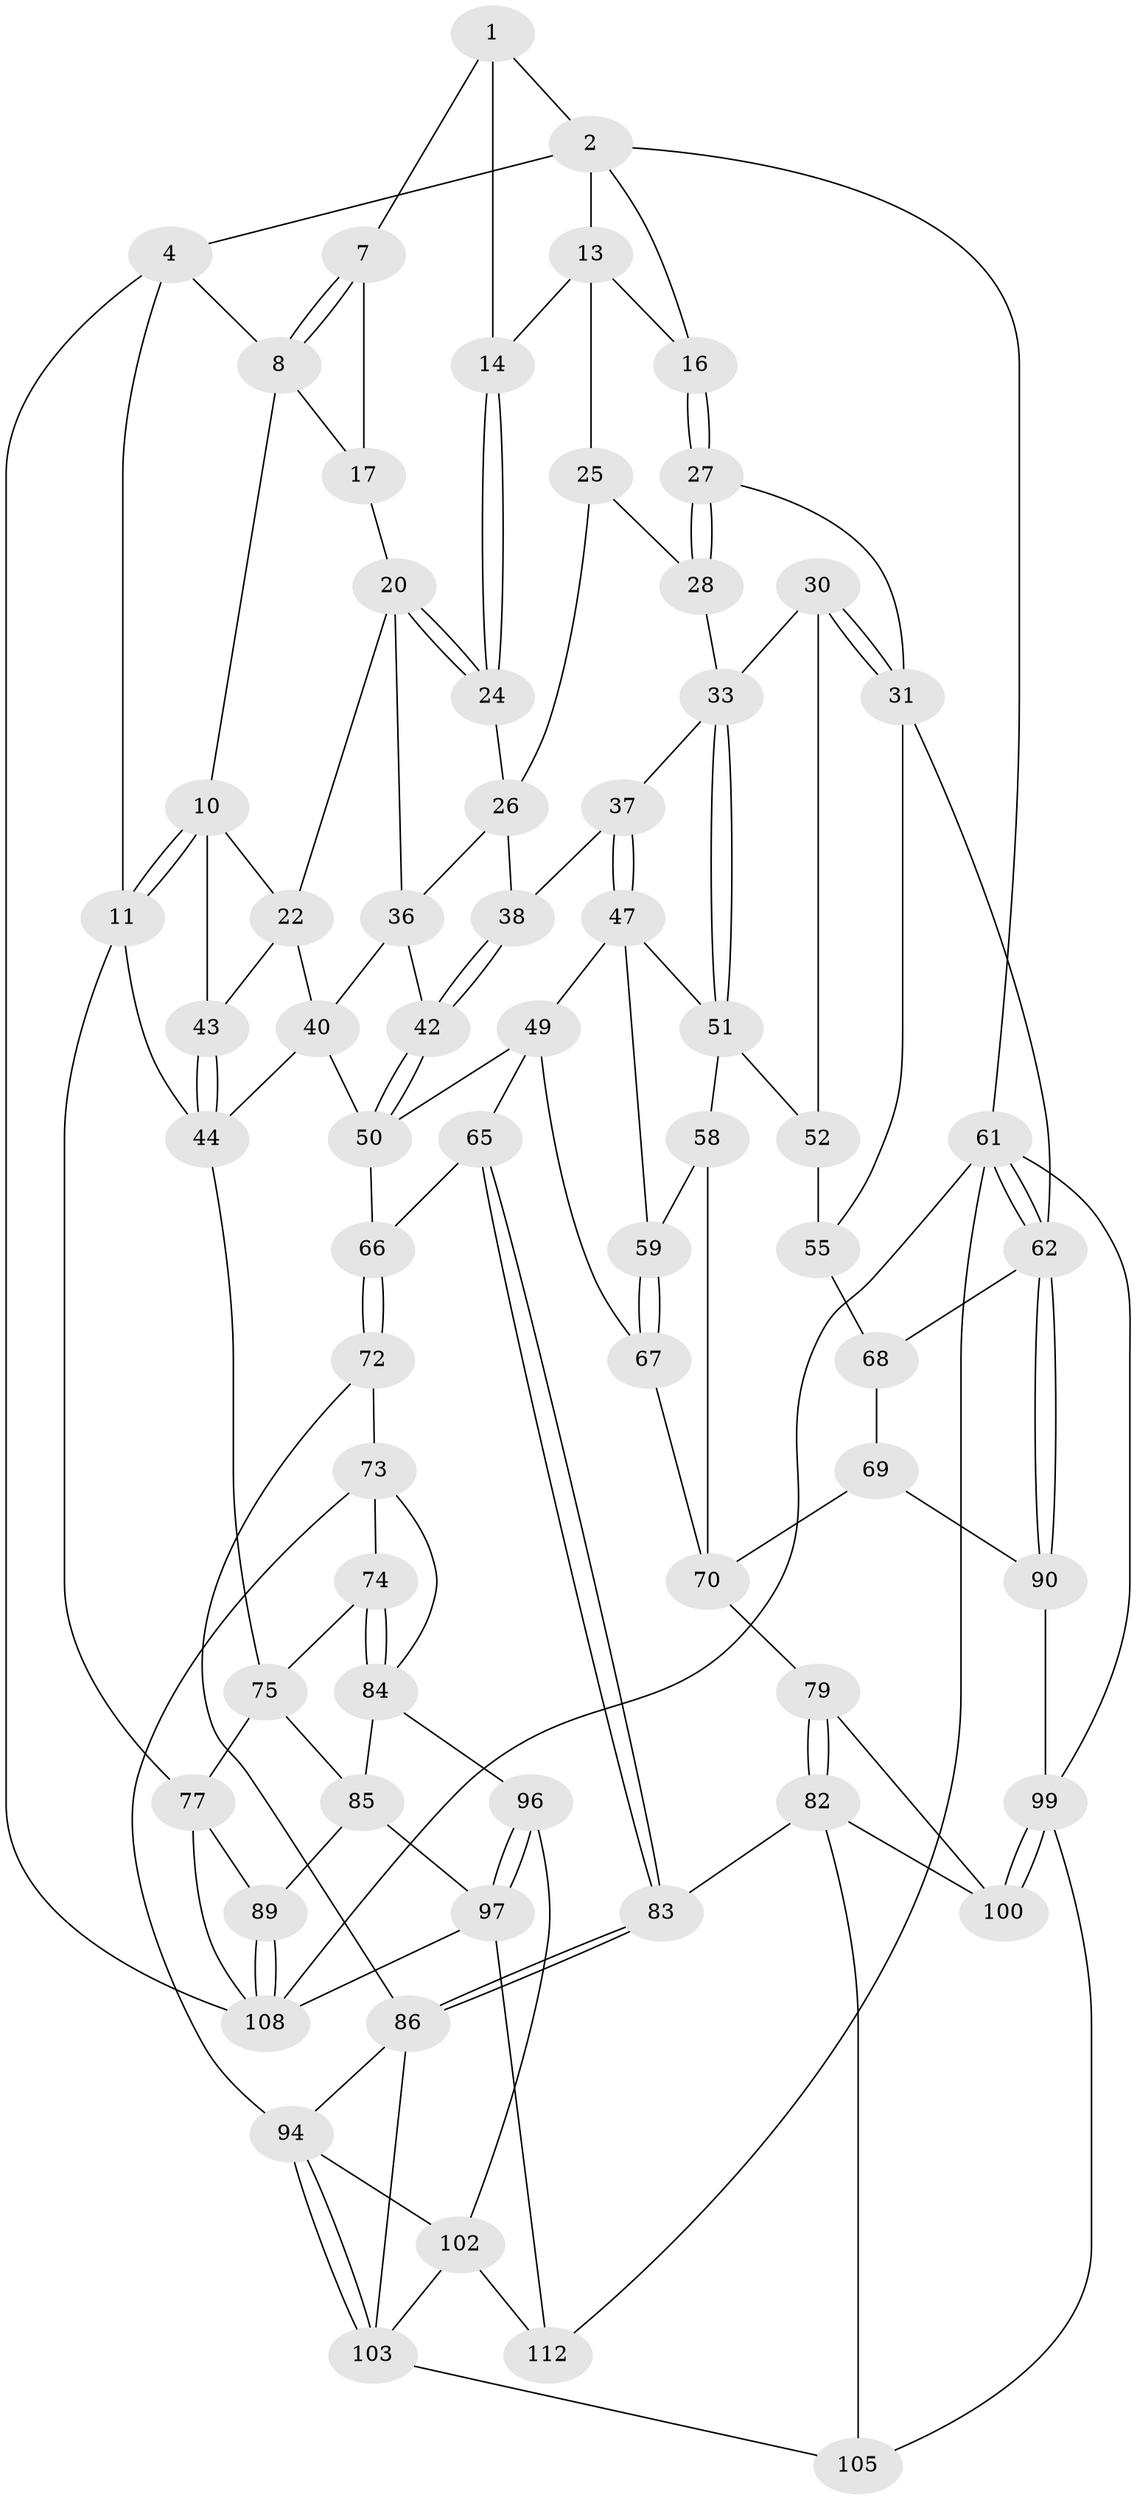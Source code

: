 // Generated by graph-tools (version 1.1) at 2025/52/02/27/25 19:52:36]
// undirected, 67 vertices, 143 edges
graph export_dot {
graph [start="1"]
  node [color=gray90,style=filled];
  1 [pos="+0.4719279076121179+0",super="+6"];
  2 [pos="+0.5209951130147594+0",super="+3"];
  4 [pos="+0+0",super="+5"];
  7 [pos="+0.31142660053964544+0.06670873151630907",super="+18"];
  8 [pos="+0.04156020424356629+0",super="+9"];
  10 [pos="+0.05183922280062116+0.30570590958066657",super="+23"];
  11 [pos="+0+0.38267343570435836",super="+12"];
  13 [pos="+0.5275344097082544+0",super="+15"];
  14 [pos="+0.3913272957260409+0.14097087398978747"];
  16 [pos="+1+0"];
  17 [pos="+0.1542226205142808+0.004113300983247707",super="+19"];
  20 [pos="+0.21651002040924477+0.26563970828412814",super="+21"];
  22 [pos="+0.18522901359569532+0.28266724387602565",super="+41"];
  24 [pos="+0.40020199255308775+0.21318519075692227"];
  25 [pos="+0.6303433715193729+0.1925704054323864"];
  26 [pos="+0.47497453888566177+0.24632598895224822",super="+35"];
  27 [pos="+1+0"];
  28 [pos="+0.6970672816079392+0.2372877061244538",super="+29"];
  30 [pos="+0.7717137793059607+0.2707332690655095",super="+32"];
  31 [pos="+1+0.10472288652243056",super="+56"];
  33 [pos="+0.7296729416435711+0.43669688210779345",super="+34"];
  36 [pos="+0.3237803976291373+0.4259534828264475",super="+39"];
  37 [pos="+0.5890781212485363+0.42964123144382893"];
  38 [pos="+0.4945234458792473+0.40311034762815323"];
  40 [pos="+0.3147830017304244+0.5168145390042628",super="+45"];
  42 [pos="+0.46970682367666383+0.462817921109102"];
  43 [pos="+0.20768030917230598+0.4640495097292635"];
  44 [pos="+0.12209648166324553+0.5868541774188062",super="+46"];
  47 [pos="+0.609142703124534+0.4740518908763785",super="+48"];
  49 [pos="+0.49561080793409107+0.5327520541428709",super="+64"];
  50 [pos="+0.4817117952517489+0.5191233989206359",super="+60"];
  51 [pos="+0.7100061970786171+0.4676949598476335",super="+54"];
  52 [pos="+0.8764860655282117+0.4149230179976935",super="+53"];
  55 [pos="+0.9220576400706246+0.4076023744001908",super="+57"];
  58 [pos="+0.751655572565978+0.640040311806618"];
  59 [pos="+0.6179521692625732+0.5713077467449862"];
  61 [pos="+1+1",super="+111"];
  62 [pos="+1+1",super="+63"];
  65 [pos="+0.475697802810861+0.6914489404460051"];
  66 [pos="+0.4193215209436137+0.6889822472445201"];
  67 [pos="+0.5056682019446012+0.6790540638211012",super="+81"];
  68 [pos="+1+0.6620980256722744"];
  69 [pos="+0.8516053310366164+0.7336605055508124",super="+91"];
  70 [pos="+0.7636723324842374+0.7063486451500621",super="+71"];
  72 [pos="+0.35414420883989883+0.7455696526991448"];
  73 [pos="+0.3530867772343803+0.7458708190409705",super="+92"];
  74 [pos="+0.29854363929545763+0.7324700671714287"];
  75 [pos="+0.15325222761798574+0.645064229140612",super="+76"];
  77 [pos="+0.009843577127715292+0.8124797303207362",super="+78"];
  79 [pos="+0.6087096310094137+0.7508728963316247",super="+80"];
  82 [pos="+0.605471988180967+0.8386687310645009",super="+101"];
  83 [pos="+0.4785945912423947+0.7001968167315726"];
  84 [pos="+0.2190476305229483+0.8038280990145839",super="+93"];
  85 [pos="+0.18251777579188236+0.7782486263213633",super="+88"];
  86 [pos="+0.47618766815139163+0.8628946973071069",super="+87"];
  89 [pos="+0.09084510960015992+0.8945308019350124"];
  90 [pos="+1+1",super="+98"];
  94 [pos="+0.3788678715164429+0.8668775432905804",super="+95"];
  96 [pos="+0.2102516072544798+0.901564830103488"];
  97 [pos="+0.18852487504913737+0.9138216106091196",super="+110"];
  99 [pos="+0.7879118196425104+0.9185272658192565",super="+107"];
  100 [pos="+0.7319859322868736+0.7801239085022116"];
  102 [pos="+0.30589692006580105+0.9224268746332595",super="+106"];
  103 [pos="+0.46393801493836867+0.9239673549974278",super="+104"];
  105 [pos="+0.6155022760458817+0.8593764325662278"];
  108 [pos="+0.00020772279428692652+1",super="+109"];
  112 [pos="+0.42309791747589787+1"];
  1 -- 2;
  1 -- 14;
  1 -- 7;
  2 -- 13;
  2 -- 16;
  2 -- 4;
  2 -- 61;
  4 -- 8;
  4 -- 11;
  4 -- 108;
  7 -- 8;
  7 -- 8;
  7 -- 17 [weight=2];
  8 -- 17;
  8 -- 10;
  10 -- 11;
  10 -- 11;
  10 -- 43;
  10 -- 22;
  11 -- 44;
  11 -- 77;
  13 -- 14;
  13 -- 16;
  13 -- 25;
  14 -- 24;
  14 -- 24;
  16 -- 27;
  16 -- 27;
  17 -- 20;
  20 -- 24;
  20 -- 24;
  20 -- 36;
  20 -- 22;
  22 -- 40;
  22 -- 43;
  24 -- 26;
  25 -- 26;
  25 -- 28;
  26 -- 36;
  26 -- 38;
  27 -- 28;
  27 -- 28;
  27 -- 31;
  28 -- 33;
  30 -- 31;
  30 -- 31;
  30 -- 33;
  30 -- 52;
  31 -- 55;
  31 -- 62;
  33 -- 51;
  33 -- 51;
  33 -- 37;
  36 -- 40;
  36 -- 42;
  37 -- 38;
  37 -- 47;
  37 -- 47;
  38 -- 42;
  38 -- 42;
  40 -- 50;
  40 -- 44;
  42 -- 50;
  42 -- 50;
  43 -- 44;
  43 -- 44;
  44 -- 75;
  47 -- 51;
  47 -- 49;
  47 -- 59;
  49 -- 50;
  49 -- 65;
  49 -- 67;
  50 -- 66;
  51 -- 58;
  51 -- 52;
  52 -- 55 [weight=2];
  55 -- 68;
  58 -- 59;
  58 -- 70;
  59 -- 67;
  59 -- 67;
  61 -- 62;
  61 -- 62;
  61 -- 112;
  61 -- 99;
  61 -- 108;
  62 -- 90;
  62 -- 90;
  62 -- 68;
  65 -- 66;
  65 -- 83;
  65 -- 83;
  66 -- 72;
  66 -- 72;
  67 -- 70;
  68 -- 69;
  69 -- 70;
  69 -- 90 [weight=2];
  70 -- 79;
  72 -- 73;
  72 -- 86;
  73 -- 74;
  73 -- 84;
  73 -- 94;
  74 -- 75;
  74 -- 84;
  74 -- 84;
  75 -- 77;
  75 -- 85;
  77 -- 89;
  77 -- 108;
  79 -- 82;
  79 -- 82;
  79 -- 100;
  82 -- 83;
  82 -- 105;
  82 -- 100;
  83 -- 86;
  83 -- 86;
  84 -- 85;
  84 -- 96;
  85 -- 89;
  85 -- 97;
  86 -- 103;
  86 -- 94;
  89 -- 108;
  89 -- 108;
  90 -- 99;
  94 -- 103;
  94 -- 103;
  94 -- 102;
  96 -- 97;
  96 -- 97;
  96 -- 102;
  97 -- 112;
  97 -- 108;
  99 -- 100;
  99 -- 100;
  99 -- 105;
  102 -- 112;
  102 -- 103;
  103 -- 105;
}
